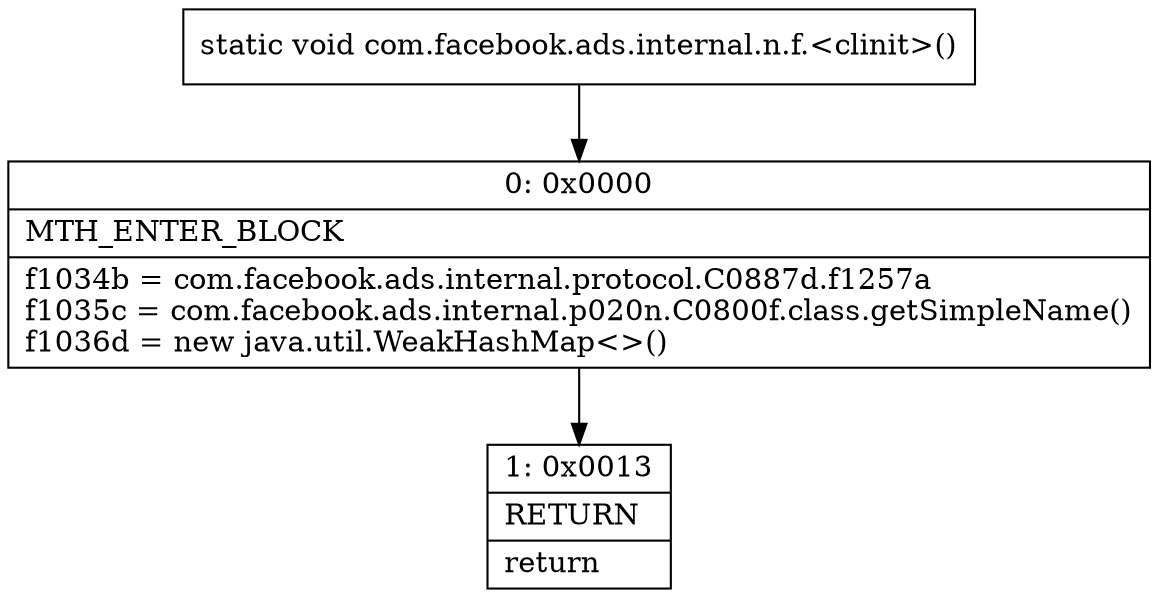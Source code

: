 digraph "CFG forcom.facebook.ads.internal.n.f.\<clinit\>()V" {
Node_0 [shape=record,label="{0\:\ 0x0000|MTH_ENTER_BLOCK\l|f1034b = com.facebook.ads.internal.protocol.C0887d.f1257a\lf1035c = com.facebook.ads.internal.p020n.C0800f.class.getSimpleName()\lf1036d = new java.util.WeakHashMap\<\>()\l}"];
Node_1 [shape=record,label="{1\:\ 0x0013|RETURN\l|return\l}"];
MethodNode[shape=record,label="{static void com.facebook.ads.internal.n.f.\<clinit\>() }"];
MethodNode -> Node_0;
Node_0 -> Node_1;
}

